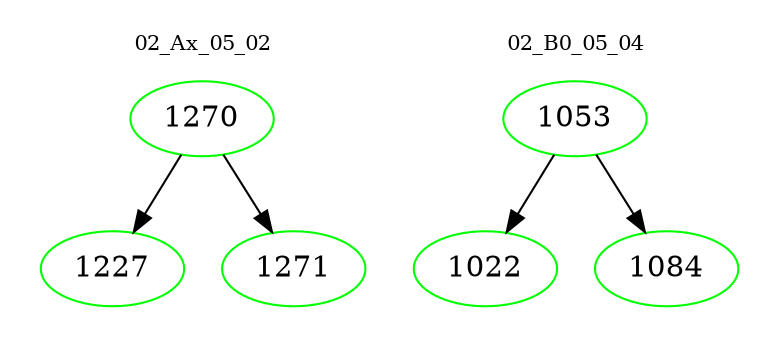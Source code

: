 digraph{
subgraph cluster_0 {
color = white
label = "02_Ax_05_02";
fontsize=10;
T0_1270 [label="1270", color="green"]
T0_1270 -> T0_1227 [color="black"]
T0_1227 [label="1227", color="green"]
T0_1270 -> T0_1271 [color="black"]
T0_1271 [label="1271", color="green"]
}
subgraph cluster_1 {
color = white
label = "02_B0_05_04";
fontsize=10;
T1_1053 [label="1053", color="green"]
T1_1053 -> T1_1022 [color="black"]
T1_1022 [label="1022", color="green"]
T1_1053 -> T1_1084 [color="black"]
T1_1084 [label="1084", color="green"]
}
}
